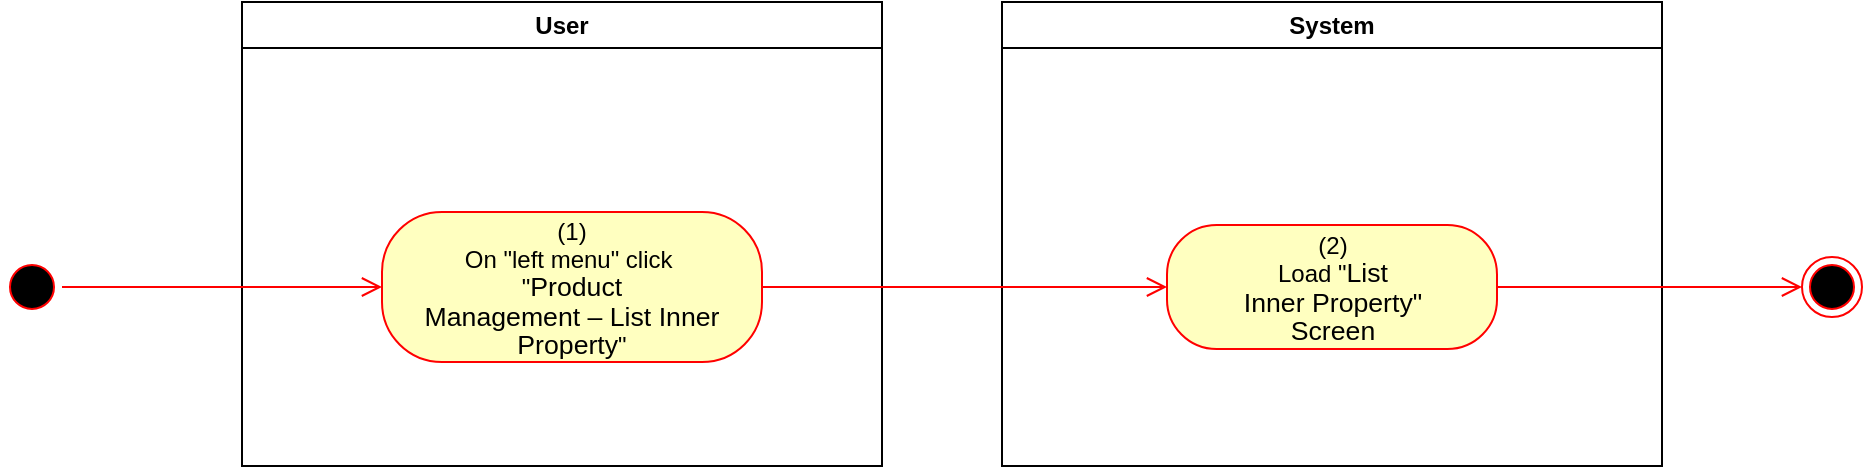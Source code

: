 <mxfile version="15.4.0" type="device"><diagram id="YvYNW-9DVCiB9WwDEFRY" name="Page-1"><mxGraphModel dx="1086" dy="806" grid="1" gridSize="10" guides="1" tooltips="1" connect="1" arrows="1" fold="1" page="1" pageScale="1" pageWidth="850" pageHeight="1100" math="0" shadow="0"><root><mxCell id="0"/><mxCell id="1" parent="0"/><mxCell id="K4LO4-tcWhtHssNCXuUh-1" value="User" style="swimlane;whiteSpace=wrap" vertex="1" parent="1"><mxGeometry x="140" y="128" width="320" height="232" as="geometry"><mxRectangle x="120" y="128" width="60" height="23" as="alternateBounds"/></mxGeometry></mxCell><mxCell id="K4LO4-tcWhtHssNCXuUh-2" value="&lt;span&gt;(1)&lt;/span&gt;&lt;br style=&quot;padding: 0px ; margin: 0px&quot;&gt;&lt;span&gt;On &quot;left menu&quot; click&amp;nbsp;&lt;/span&gt;&lt;br style=&quot;padding: 0px ; margin: 0px&quot;&gt;&lt;span&gt;&quot;&lt;/span&gt;&lt;span lang=&quot;EN-GB&quot; style=&quot;font-size: 10pt ; line-height: 107% ; font-family: &amp;#34;arial&amp;#34; , sans-serif&quot;&gt;Product&lt;br/&gt;Management – List Inner Property&lt;/span&gt;&lt;span&gt;&quot;&lt;/span&gt;" style="rounded=1;whiteSpace=wrap;html=1;arcSize=40;fontColor=#000000;fillColor=#ffffc0;strokeColor=#ff0000;" vertex="1" parent="K4LO4-tcWhtHssNCXuUh-1"><mxGeometry x="70" y="105" width="190" height="75" as="geometry"/></mxCell><mxCell id="K4LO4-tcWhtHssNCXuUh-3" value="System" style="swimlane;whiteSpace=wrap;startSize=23;" vertex="1" parent="1"><mxGeometry x="520" y="128" width="330" height="232" as="geometry"/></mxCell><mxCell id="K4LO4-tcWhtHssNCXuUh-4" value="(2)&lt;br&gt;Load &quot;&lt;span lang=&quot;EN-GB&quot; style=&quot;font-size: 10pt ; line-height: 107% ; font-family: &amp;#34;arial&amp;#34; , sans-serif&quot;&gt;&lt;span lang=&quot;EN-GB&quot; style=&quot;font-size: 10pt ; line-height: 107% ; font-family: &amp;#34;arial&amp;#34; , sans-serif&quot;&gt;List&lt;br/&gt;Inner Property&lt;/span&gt;&quot;&lt;br&gt;Screen&lt;br&gt;&lt;/span&gt;" style="rounded=1;whiteSpace=wrap;html=1;arcSize=40;fontColor=#000000;fillColor=#ffffc0;strokeColor=#ff0000;" vertex="1" parent="K4LO4-tcWhtHssNCXuUh-3"><mxGeometry x="82.5" y="111.5" width="165" height="62" as="geometry"/></mxCell><mxCell id="K4LO4-tcWhtHssNCXuUh-5" value="" style="ellipse;html=1;shape=startState;fillColor=#000000;strokeColor=#ff0000;" vertex="1" parent="1"><mxGeometry x="20" y="255.5" width="30" height="30" as="geometry"/></mxCell><mxCell id="K4LO4-tcWhtHssNCXuUh-6" value="" style="edgeStyle=orthogonalEdgeStyle;html=1;verticalAlign=bottom;endArrow=open;endSize=8;strokeColor=#ff0000;rounded=0;entryX=0;entryY=0.5;entryDx=0;entryDy=0;" edge="1" parent="1" source="K4LO4-tcWhtHssNCXuUh-5" target="K4LO4-tcWhtHssNCXuUh-2"><mxGeometry relative="1" as="geometry"><mxPoint x="200" y="253" as="targetPoint"/></mxGeometry></mxCell><mxCell id="K4LO4-tcWhtHssNCXuUh-7" value="" style="edgeStyle=orthogonalEdgeStyle;html=1;verticalAlign=bottom;endArrow=open;endSize=8;strokeColor=#ff0000;rounded=0;entryX=0;entryY=0.5;entryDx=0;entryDy=0;" edge="1" parent="1" source="K4LO4-tcWhtHssNCXuUh-2" target="K4LO4-tcWhtHssNCXuUh-4"><mxGeometry relative="1" as="geometry"><mxPoint x="600" y="271" as="targetPoint"/></mxGeometry></mxCell><mxCell id="K4LO4-tcWhtHssNCXuUh-8" value="" style="ellipse;html=1;shape=endState;fillColor=#000000;strokeColor=#ff0000;" vertex="1" parent="1"><mxGeometry x="920" y="255.5" width="30" height="30" as="geometry"/></mxCell><mxCell id="K4LO4-tcWhtHssNCXuUh-9" value="" style="edgeStyle=orthogonalEdgeStyle;html=1;verticalAlign=bottom;endArrow=open;endSize=8;strokeColor=#ff0000;rounded=0;exitX=1;exitY=0.5;exitDx=0;exitDy=0;entryX=0;entryY=0.5;entryDx=0;entryDy=0;" edge="1" parent="1" source="K4LO4-tcWhtHssNCXuUh-4" target="K4LO4-tcWhtHssNCXuUh-8"><mxGeometry relative="1" as="geometry"><mxPoint x="820" y="760" as="targetPoint"/><mxPoint x="850" y="785" as="sourcePoint"/></mxGeometry></mxCell></root></mxGraphModel></diagram></mxfile>